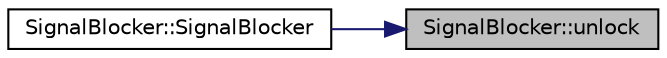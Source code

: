 digraph "SignalBlocker::unlock"
{
 // LATEX_PDF_SIZE
  edge [fontname="Helvetica",fontsize="10",labelfontname="Helvetica",labelfontsize="10"];
  node [fontname="Helvetica",fontsize="10",shape=record];
  rankdir="RL";
  Node1 [label="SignalBlocker::unlock",height=0.2,width=0.4,color="black", fillcolor="grey75", style="filled", fontcolor="black",tooltip=" "];
  Node1 -> Node2 [dir="back",color="midnightblue",fontsize="10",style="solid",fontname="Helvetica"];
  Node2 [label="SignalBlocker::SignalBlocker",height=0.2,width=0.4,color="black", fillcolor="white", style="filled",URL="$class_signal_blocker.html#ab0c4e273b55a98bde505aefa8934e9bd",tooltip=" "];
}
